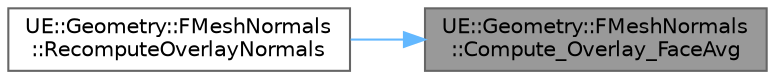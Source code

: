 digraph "UE::Geometry::FMeshNormals::Compute_Overlay_FaceAvg"
{
 // INTERACTIVE_SVG=YES
 // LATEX_PDF_SIZE
  bgcolor="transparent";
  edge [fontname=Helvetica,fontsize=10,labelfontname=Helvetica,labelfontsize=10];
  node [fontname=Helvetica,fontsize=10,shape=box,height=0.2,width=0.4];
  rankdir="RL";
  Node1 [id="Node000001",label="UE::Geometry::FMeshNormals\l::Compute_Overlay_FaceAvg",height=0.2,width=0.4,color="gray40", fillcolor="grey60", style="filled", fontcolor="black",tooltip="Recompute the element Normals of the given attribute overlay using a custom combination of area-weigh..."];
  Node1 -> Node2 [id="edge1_Node000001_Node000002",dir="back",color="steelblue1",style="solid",tooltip=" "];
  Node2 [id="Node000002",label="UE::Geometry::FMeshNormals\l::RecomputeOverlayNormals",height=0.2,width=0.4,color="grey40", fillcolor="white", style="filled",URL="$d6/dbe/classUE_1_1Geometry_1_1FMeshNormals.html#a2157a0073bb0a1895699848108dc44ba",tooltip="Recompute the per-element normals of the given overlay by averaging one-ring face normals."];
}
